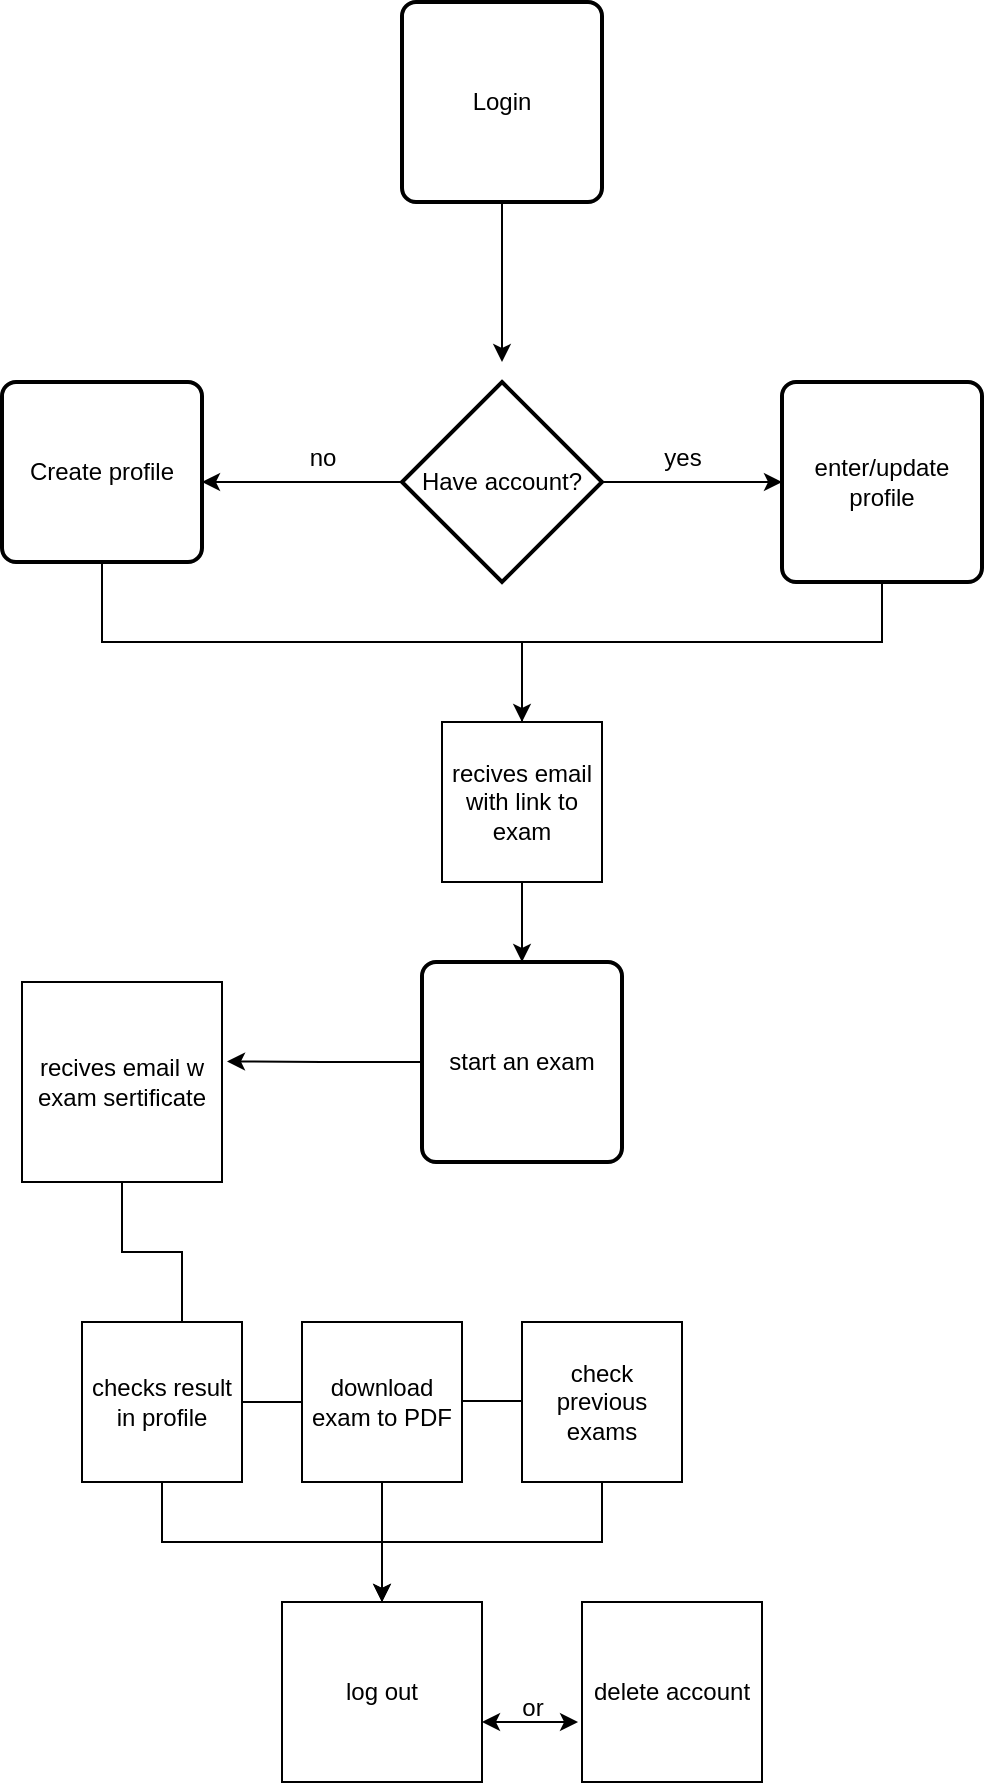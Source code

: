 <mxfile version="12.9.14" type="github"><diagram id="wVZKql5fDPnriElykqrS" name="Page-1"><mxGraphModel dx="1896" dy="979" grid="1" gridSize="10" guides="1" tooltips="1" connect="1" arrows="1" fold="1" page="1" pageScale="1" pageWidth="827" pageHeight="1169" math="0" shadow="0"><root><mxCell id="0"/><mxCell id="1" parent="0"/><mxCell id="ES79txaY-sfDrX3WSOhg-3" value="" style="edgeStyle=orthogonalEdgeStyle;rounded=0;orthogonalLoop=1;jettySize=auto;html=1;" edge="1" parent="1" source="ES79txaY-sfDrX3WSOhg-1"><mxGeometry relative="1" as="geometry"><mxPoint x="390" y="200" as="targetPoint"/></mxGeometry></mxCell><mxCell id="ES79txaY-sfDrX3WSOhg-1" value="Login" style="rounded=1;whiteSpace=wrap;html=1;absoluteArcSize=1;arcSize=14;strokeWidth=2;" vertex="1" parent="1"><mxGeometry x="340" y="20" width="100" height="100" as="geometry"/></mxCell><mxCell id="ES79txaY-sfDrX3WSOhg-6" value="" style="edgeStyle=orthogonalEdgeStyle;rounded=0;orthogonalLoop=1;jettySize=auto;html=1;entryX=0;entryY=0.5;entryDx=0;entryDy=0;" edge="1" parent="1" source="ES79txaY-sfDrX3WSOhg-4" target="ES79txaY-sfDrX3WSOhg-13"><mxGeometry relative="1" as="geometry"><mxPoint x="520" y="260" as="targetPoint"/></mxGeometry></mxCell><mxCell id="ES79txaY-sfDrX3WSOhg-9" value="" style="edgeStyle=orthogonalEdgeStyle;rounded=0;orthogonalLoop=1;jettySize=auto;html=1;" edge="1" parent="1" source="ES79txaY-sfDrX3WSOhg-4"><mxGeometry relative="1" as="geometry"><mxPoint x="240" y="260" as="targetPoint"/></mxGeometry></mxCell><mxCell id="ES79txaY-sfDrX3WSOhg-4" value="Have account?" style="strokeWidth=2;html=1;shape=mxgraph.flowchart.decision;whiteSpace=wrap;" vertex="1" parent="1"><mxGeometry x="340" y="210" width="100" height="100" as="geometry"/></mxCell><mxCell id="ES79txaY-sfDrX3WSOhg-7" value="yes" style="text;html=1;align=center;verticalAlign=middle;resizable=0;points=[];autosize=1;" vertex="1" parent="1"><mxGeometry x="465" y="238" width="30" height="20" as="geometry"/></mxCell><mxCell id="ES79txaY-sfDrX3WSOhg-10" value="no" style="text;html=1;align=center;verticalAlign=middle;resizable=0;points=[];autosize=1;" vertex="1" parent="1"><mxGeometry x="285" y="238" width="30" height="20" as="geometry"/></mxCell><mxCell id="ES79txaY-sfDrX3WSOhg-18" value="" style="edgeStyle=orthogonalEdgeStyle;rounded=0;orthogonalLoop=1;jettySize=auto;html=1;" edge="1" parent="1" source="ES79txaY-sfDrX3WSOhg-11" target="ES79txaY-sfDrX3WSOhg-24"><mxGeometry relative="1" as="geometry"><mxPoint x="190" y="380" as="targetPoint"/><Array as="points"><mxPoint x="190" y="340"/><mxPoint x="400" y="340"/></Array></mxGeometry></mxCell><mxCell id="ES79txaY-sfDrX3WSOhg-11" value="Create profile" style="rounded=1;whiteSpace=wrap;html=1;absoluteArcSize=1;arcSize=14;strokeWidth=2;" vertex="1" parent="1"><mxGeometry x="140" y="210" width="100" height="90" as="geometry"/></mxCell><mxCell id="ES79txaY-sfDrX3WSOhg-16" value="" style="edgeStyle=orthogonalEdgeStyle;rounded=0;orthogonalLoop=1;jettySize=auto;html=1;" edge="1" parent="1" source="ES79txaY-sfDrX3WSOhg-13" target="ES79txaY-sfDrX3WSOhg-15"><mxGeometry relative="1" as="geometry"><Array as="points"><mxPoint x="580" y="340"/><mxPoint x="400" y="340"/></Array></mxGeometry></mxCell><mxCell id="ES79txaY-sfDrX3WSOhg-13" value="enter/update profile" style="rounded=1;whiteSpace=wrap;html=1;absoluteArcSize=1;arcSize=14;strokeWidth=2;" vertex="1" parent="1"><mxGeometry x="530" y="210" width="100" height="100" as="geometry"/></mxCell><mxCell id="ES79txaY-sfDrX3WSOhg-45" style="edgeStyle=orthogonalEdgeStyle;rounded=0;orthogonalLoop=1;jettySize=auto;html=1;entryX=1.025;entryY=0.397;entryDx=0;entryDy=0;entryPerimeter=0;" edge="1" parent="1" source="ES79txaY-sfDrX3WSOhg-15" target="ES79txaY-sfDrX3WSOhg-25"><mxGeometry relative="1" as="geometry"/></mxCell><mxCell id="ES79txaY-sfDrX3WSOhg-15" value="start an exam" style="rounded=1;whiteSpace=wrap;html=1;absoluteArcSize=1;arcSize=14;strokeWidth=2;" vertex="1" parent="1"><mxGeometry x="350" y="500" width="100" height="100" as="geometry"/></mxCell><mxCell id="ES79txaY-sfDrX3WSOhg-42" style="edgeStyle=orthogonalEdgeStyle;rounded=0;orthogonalLoop=1;jettySize=auto;html=1;" edge="1" parent="1" source="ES79txaY-sfDrX3WSOhg-20" target="ES79txaY-sfDrX3WSOhg-23"><mxGeometry relative="1" as="geometry"/></mxCell><mxCell id="ES79txaY-sfDrX3WSOhg-20" value="download exam to PDF" style="whiteSpace=wrap;html=1;aspect=fixed;" vertex="1" parent="1"><mxGeometry x="290" y="680" width="80" height="80" as="geometry"/></mxCell><mxCell id="ES79txaY-sfDrX3WSOhg-41" style="edgeStyle=orthogonalEdgeStyle;rounded=0;orthogonalLoop=1;jettySize=auto;html=1;exitX=0.5;exitY=1;exitDx=0;exitDy=0;entryX=0.5;entryY=0.111;entryDx=0;entryDy=0;entryPerimeter=0;" edge="1" parent="1" source="ES79txaY-sfDrX3WSOhg-21" target="ES79txaY-sfDrX3WSOhg-23"><mxGeometry relative="1" as="geometry"/></mxCell><mxCell id="ES79txaY-sfDrX3WSOhg-21" value="check previous exams" style="whiteSpace=wrap;html=1;aspect=fixed;" vertex="1" parent="1"><mxGeometry x="400" y="680" width="80" height="80" as="geometry"/></mxCell><mxCell id="ES79txaY-sfDrX3WSOhg-22" value="delete account" style="rounded=0;whiteSpace=wrap;html=1;" vertex="1" parent="1"><mxGeometry x="430" y="820" width="90" height="90" as="geometry"/></mxCell><mxCell id="ES79txaY-sfDrX3WSOhg-23" value="log out" style="rounded=0;whiteSpace=wrap;html=1;" vertex="1" parent="1"><mxGeometry x="280" y="820" width="100" height="90" as="geometry"/></mxCell><mxCell id="ES79txaY-sfDrX3WSOhg-24" value="recives email with link to exam" style="whiteSpace=wrap;html=1;aspect=fixed;" vertex="1" parent="1"><mxGeometry x="360" y="380" width="80" height="80" as="geometry"/></mxCell><mxCell id="ES79txaY-sfDrX3WSOhg-43" style="edgeStyle=orthogonalEdgeStyle;rounded=0;orthogonalLoop=1;jettySize=auto;html=1;exitX=0.5;exitY=1;exitDx=0;exitDy=0;entryX=0.625;entryY=0.25;entryDx=0;entryDy=0;entryPerimeter=0;" edge="1" parent="1" source="ES79txaY-sfDrX3WSOhg-25" target="ES79txaY-sfDrX3WSOhg-26"><mxGeometry relative="1" as="geometry"/></mxCell><mxCell id="ES79txaY-sfDrX3WSOhg-25" value="recives email w exam sertificate" style="whiteSpace=wrap;html=1;aspect=fixed;" vertex="1" parent="1"><mxGeometry x="150" y="510" width="100" height="100" as="geometry"/></mxCell><mxCell id="ES79txaY-sfDrX3WSOhg-33" value="" style="edgeStyle=orthogonalEdgeStyle;rounded=0;orthogonalLoop=1;jettySize=auto;html=1;entryX=0.5;entryY=0;entryDx=0;entryDy=0;" edge="1" parent="1" source="ES79txaY-sfDrX3WSOhg-26" target="ES79txaY-sfDrX3WSOhg-23"><mxGeometry relative="1" as="geometry"><mxPoint x="220" y="840" as="targetPoint"/><Array as="points"><mxPoint x="220" y="790"/><mxPoint x="330" y="790"/></Array></mxGeometry></mxCell><mxCell id="ES79txaY-sfDrX3WSOhg-26" value="checks result in profile" style="whiteSpace=wrap;html=1;aspect=fixed;" vertex="1" parent="1"><mxGeometry x="180" y="680" width="80" height="80" as="geometry"/></mxCell><mxCell id="ES79txaY-sfDrX3WSOhg-27" value="" style="endArrow=classic;startArrow=classic;html=1;entryX=-0.022;entryY=0.667;entryDx=0;entryDy=0;entryPerimeter=0;" edge="1" parent="1" target="ES79txaY-sfDrX3WSOhg-22"><mxGeometry width="50" height="50" relative="1" as="geometry"><mxPoint x="380" y="880" as="sourcePoint"/><mxPoint x="430" y="830" as="targetPoint"/></mxGeometry></mxCell><mxCell id="ES79txaY-sfDrX3WSOhg-28" value="or" style="text;html=1;align=center;verticalAlign=middle;resizable=0;points=[];autosize=1;" vertex="1" parent="1"><mxGeometry x="390" y="863" width="30" height="20" as="geometry"/></mxCell><mxCell id="ES79txaY-sfDrX3WSOhg-29" value="" style="endArrow=none;html=1;entryX=0;entryY=0.5;entryDx=0;entryDy=0;" edge="1" parent="1" target="ES79txaY-sfDrX3WSOhg-20"><mxGeometry width="50" height="50" relative="1" as="geometry"><mxPoint x="260" y="720" as="sourcePoint"/><mxPoint x="300" y="719.5" as="targetPoint"/></mxGeometry></mxCell><mxCell id="ES79txaY-sfDrX3WSOhg-31" value="" style="endArrow=none;html=1;" edge="1" parent="1"><mxGeometry width="50" height="50" relative="1" as="geometry"><mxPoint x="370" y="719.5" as="sourcePoint"/><mxPoint x="400" y="719.5" as="targetPoint"/></mxGeometry></mxCell></root></mxGraphModel></diagram></mxfile>
